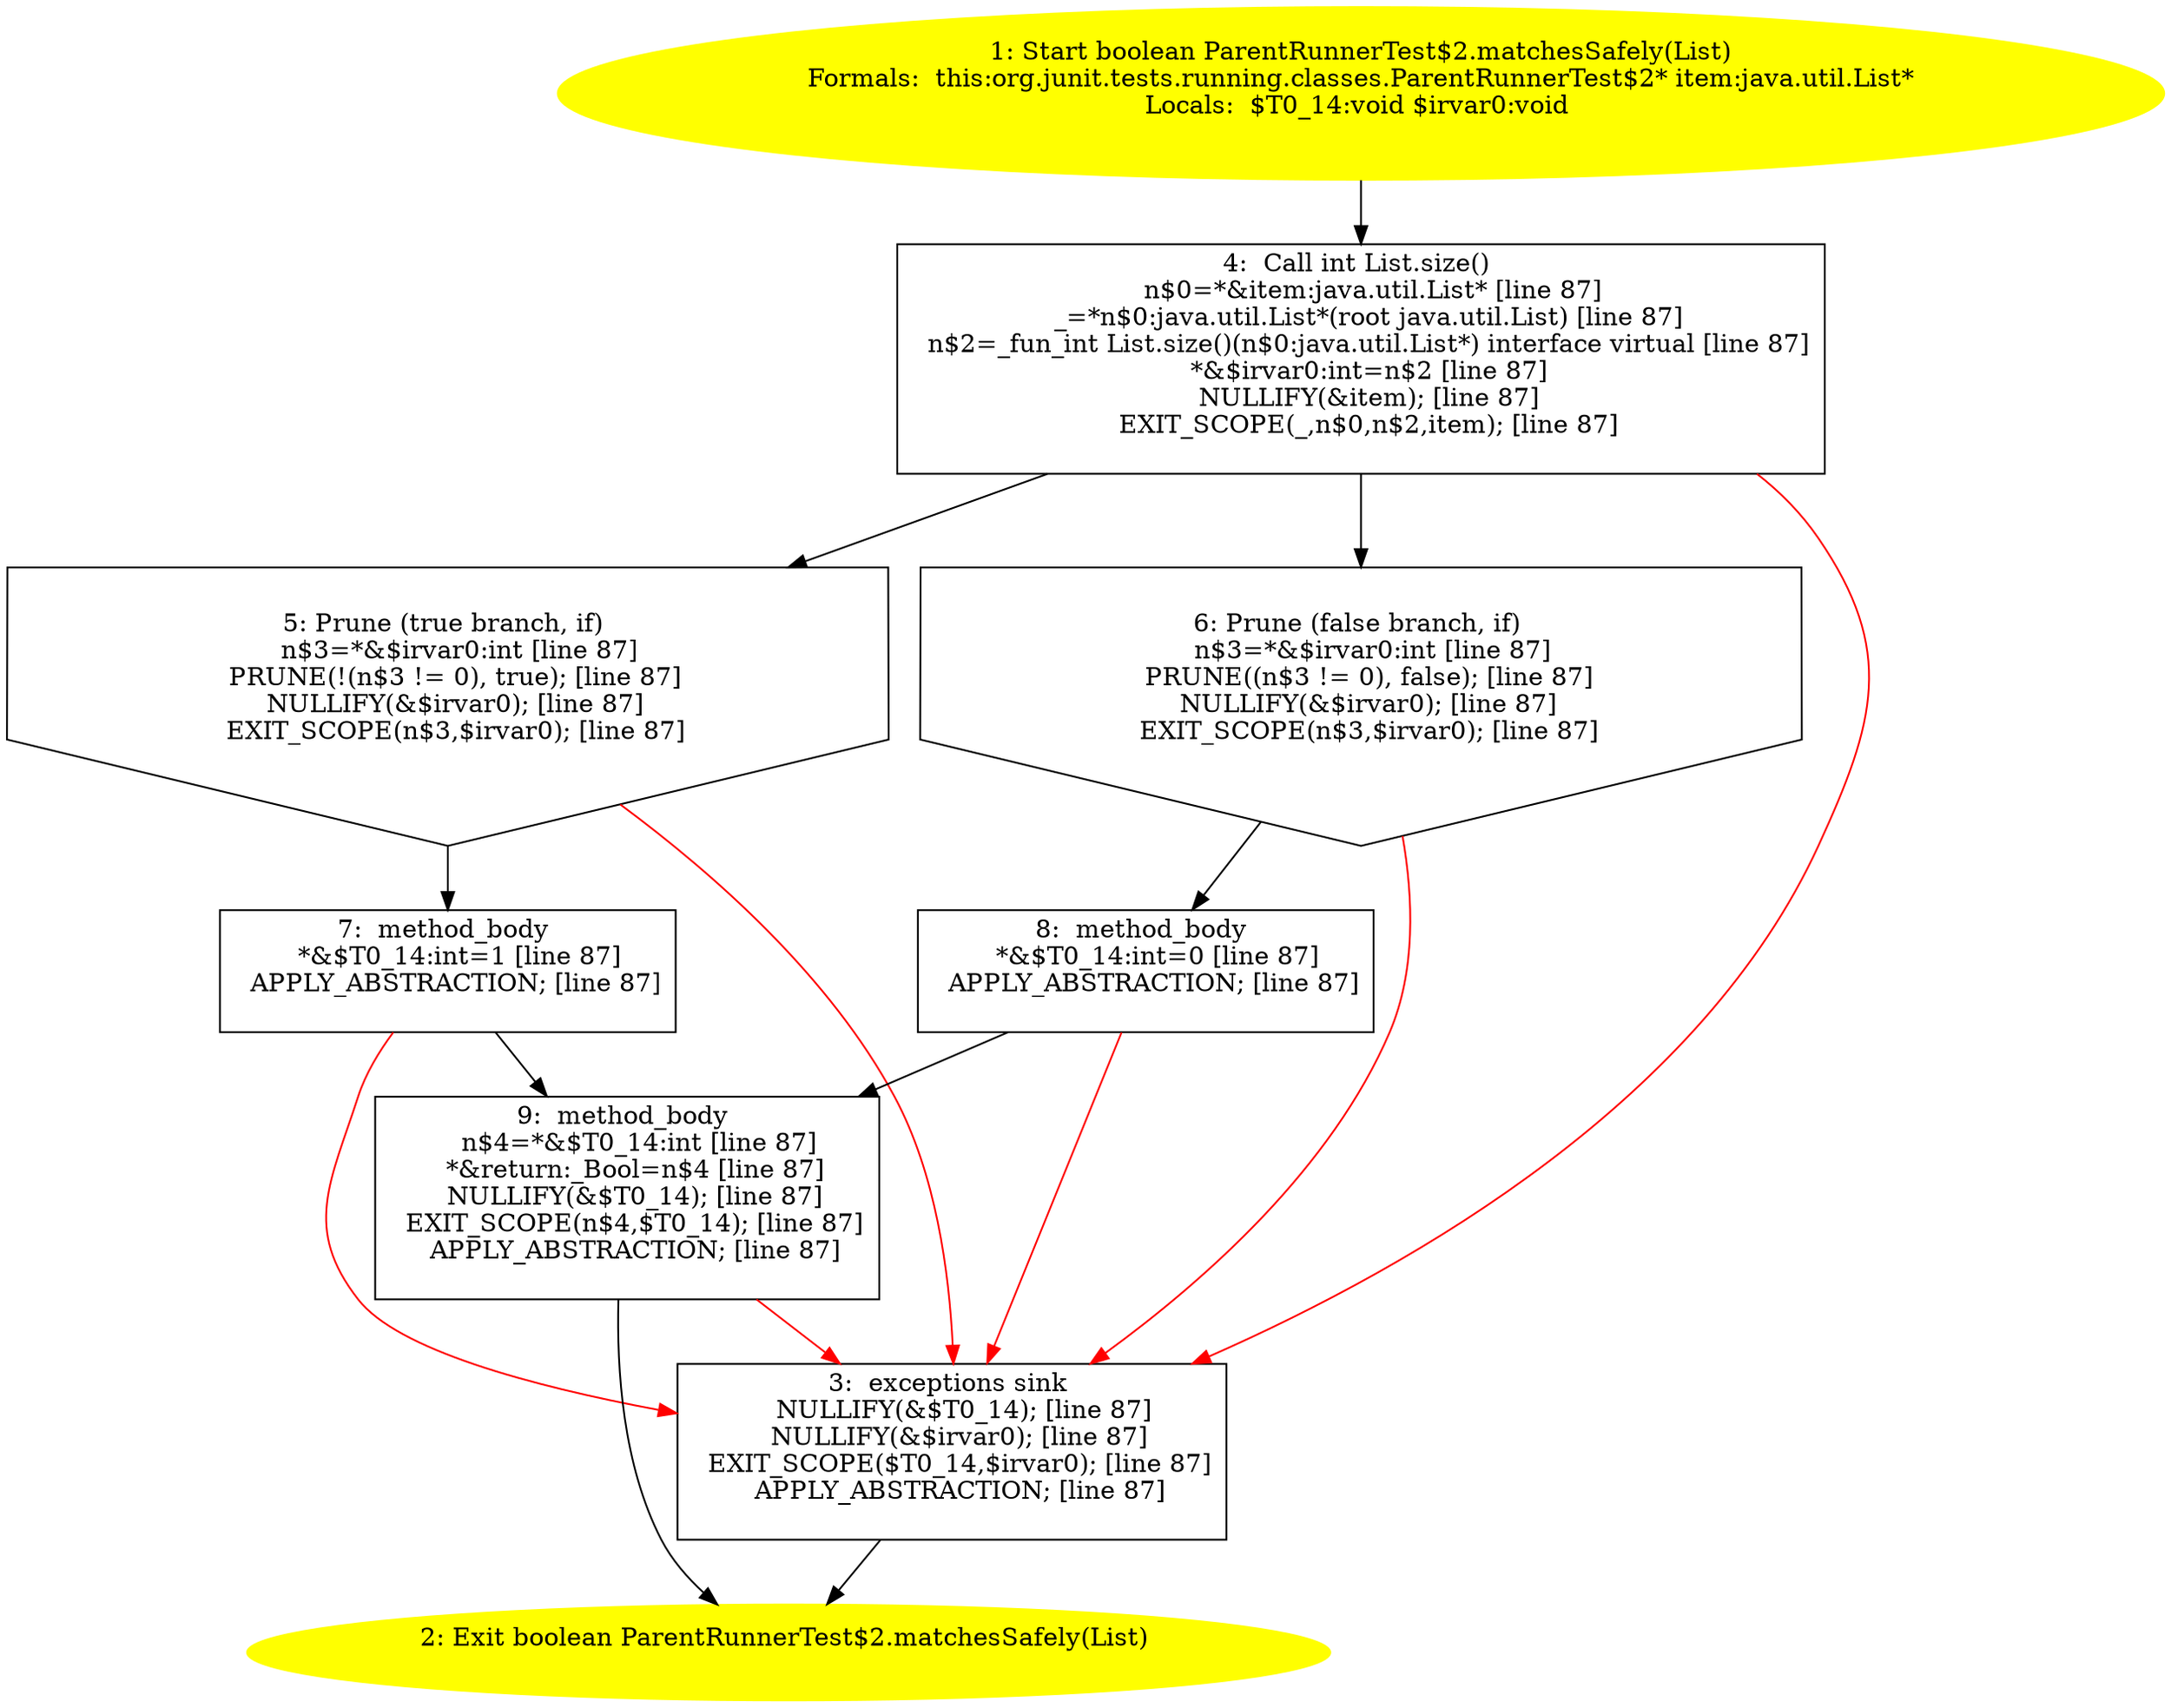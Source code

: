 /* @generated */
digraph cfg {
"org.junit.tests.running.classes.ParentRunnerTest$2.matchesSafely(java.util.List):boolean.9c254124bbe83192256aac45dc3c7188_1" [label="1: Start boolean ParentRunnerTest$2.matchesSafely(List)\nFormals:  this:org.junit.tests.running.classes.ParentRunnerTest$2* item:java.util.List*\nLocals:  $T0_14:void $irvar0:void \n  " color=yellow style=filled]
	

	 "org.junit.tests.running.classes.ParentRunnerTest$2.matchesSafely(java.util.List):boolean.9c254124bbe83192256aac45dc3c7188_1" -> "org.junit.tests.running.classes.ParentRunnerTest$2.matchesSafely(java.util.List):boolean.9c254124bbe83192256aac45dc3c7188_4" ;
"org.junit.tests.running.classes.ParentRunnerTest$2.matchesSafely(java.util.List):boolean.9c254124bbe83192256aac45dc3c7188_2" [label="2: Exit boolean ParentRunnerTest$2.matchesSafely(List) \n  " color=yellow style=filled]
	

"org.junit.tests.running.classes.ParentRunnerTest$2.matchesSafely(java.util.List):boolean.9c254124bbe83192256aac45dc3c7188_3" [label="3:  exceptions sink \n   NULLIFY(&$T0_14); [line 87]\n  NULLIFY(&$irvar0); [line 87]\n  EXIT_SCOPE($T0_14,$irvar0); [line 87]\n  APPLY_ABSTRACTION; [line 87]\n " shape="box"]
	

	 "org.junit.tests.running.classes.ParentRunnerTest$2.matchesSafely(java.util.List):boolean.9c254124bbe83192256aac45dc3c7188_3" -> "org.junit.tests.running.classes.ParentRunnerTest$2.matchesSafely(java.util.List):boolean.9c254124bbe83192256aac45dc3c7188_2" ;
"org.junit.tests.running.classes.ParentRunnerTest$2.matchesSafely(java.util.List):boolean.9c254124bbe83192256aac45dc3c7188_4" [label="4:  Call int List.size() \n   n$0=*&item:java.util.List* [line 87]\n  _=*n$0:java.util.List*(root java.util.List) [line 87]\n  n$2=_fun_int List.size()(n$0:java.util.List*) interface virtual [line 87]\n  *&$irvar0:int=n$2 [line 87]\n  NULLIFY(&item); [line 87]\n  EXIT_SCOPE(_,n$0,n$2,item); [line 87]\n " shape="box"]
	

	 "org.junit.tests.running.classes.ParentRunnerTest$2.matchesSafely(java.util.List):boolean.9c254124bbe83192256aac45dc3c7188_4" -> "org.junit.tests.running.classes.ParentRunnerTest$2.matchesSafely(java.util.List):boolean.9c254124bbe83192256aac45dc3c7188_5" ;
	 "org.junit.tests.running.classes.ParentRunnerTest$2.matchesSafely(java.util.List):boolean.9c254124bbe83192256aac45dc3c7188_4" -> "org.junit.tests.running.classes.ParentRunnerTest$2.matchesSafely(java.util.List):boolean.9c254124bbe83192256aac45dc3c7188_6" ;
	 "org.junit.tests.running.classes.ParentRunnerTest$2.matchesSafely(java.util.List):boolean.9c254124bbe83192256aac45dc3c7188_4" -> "org.junit.tests.running.classes.ParentRunnerTest$2.matchesSafely(java.util.List):boolean.9c254124bbe83192256aac45dc3c7188_3" [color="red" ];
"org.junit.tests.running.classes.ParentRunnerTest$2.matchesSafely(java.util.List):boolean.9c254124bbe83192256aac45dc3c7188_5" [label="5: Prune (true branch, if) \n   n$3=*&$irvar0:int [line 87]\n  PRUNE(!(n$3 != 0), true); [line 87]\n  NULLIFY(&$irvar0); [line 87]\n  EXIT_SCOPE(n$3,$irvar0); [line 87]\n " shape="invhouse"]
	

	 "org.junit.tests.running.classes.ParentRunnerTest$2.matchesSafely(java.util.List):boolean.9c254124bbe83192256aac45dc3c7188_5" -> "org.junit.tests.running.classes.ParentRunnerTest$2.matchesSafely(java.util.List):boolean.9c254124bbe83192256aac45dc3c7188_7" ;
	 "org.junit.tests.running.classes.ParentRunnerTest$2.matchesSafely(java.util.List):boolean.9c254124bbe83192256aac45dc3c7188_5" -> "org.junit.tests.running.classes.ParentRunnerTest$2.matchesSafely(java.util.List):boolean.9c254124bbe83192256aac45dc3c7188_3" [color="red" ];
"org.junit.tests.running.classes.ParentRunnerTest$2.matchesSafely(java.util.List):boolean.9c254124bbe83192256aac45dc3c7188_6" [label="6: Prune (false branch, if) \n   n$3=*&$irvar0:int [line 87]\n  PRUNE((n$3 != 0), false); [line 87]\n  NULLIFY(&$irvar0); [line 87]\n  EXIT_SCOPE(n$3,$irvar0); [line 87]\n " shape="invhouse"]
	

	 "org.junit.tests.running.classes.ParentRunnerTest$2.matchesSafely(java.util.List):boolean.9c254124bbe83192256aac45dc3c7188_6" -> "org.junit.tests.running.classes.ParentRunnerTest$2.matchesSafely(java.util.List):boolean.9c254124bbe83192256aac45dc3c7188_8" ;
	 "org.junit.tests.running.classes.ParentRunnerTest$2.matchesSafely(java.util.List):boolean.9c254124bbe83192256aac45dc3c7188_6" -> "org.junit.tests.running.classes.ParentRunnerTest$2.matchesSafely(java.util.List):boolean.9c254124bbe83192256aac45dc3c7188_3" [color="red" ];
"org.junit.tests.running.classes.ParentRunnerTest$2.matchesSafely(java.util.List):boolean.9c254124bbe83192256aac45dc3c7188_7" [label="7:  method_body \n   *&$T0_14:int=1 [line 87]\n  APPLY_ABSTRACTION; [line 87]\n " shape="box"]
	

	 "org.junit.tests.running.classes.ParentRunnerTest$2.matchesSafely(java.util.List):boolean.9c254124bbe83192256aac45dc3c7188_7" -> "org.junit.tests.running.classes.ParentRunnerTest$2.matchesSafely(java.util.List):boolean.9c254124bbe83192256aac45dc3c7188_9" ;
	 "org.junit.tests.running.classes.ParentRunnerTest$2.matchesSafely(java.util.List):boolean.9c254124bbe83192256aac45dc3c7188_7" -> "org.junit.tests.running.classes.ParentRunnerTest$2.matchesSafely(java.util.List):boolean.9c254124bbe83192256aac45dc3c7188_3" [color="red" ];
"org.junit.tests.running.classes.ParentRunnerTest$2.matchesSafely(java.util.List):boolean.9c254124bbe83192256aac45dc3c7188_8" [label="8:  method_body \n   *&$T0_14:int=0 [line 87]\n  APPLY_ABSTRACTION; [line 87]\n " shape="box"]
	

	 "org.junit.tests.running.classes.ParentRunnerTest$2.matchesSafely(java.util.List):boolean.9c254124bbe83192256aac45dc3c7188_8" -> "org.junit.tests.running.classes.ParentRunnerTest$2.matchesSafely(java.util.List):boolean.9c254124bbe83192256aac45dc3c7188_9" ;
	 "org.junit.tests.running.classes.ParentRunnerTest$2.matchesSafely(java.util.List):boolean.9c254124bbe83192256aac45dc3c7188_8" -> "org.junit.tests.running.classes.ParentRunnerTest$2.matchesSafely(java.util.List):boolean.9c254124bbe83192256aac45dc3c7188_3" [color="red" ];
"org.junit.tests.running.classes.ParentRunnerTest$2.matchesSafely(java.util.List):boolean.9c254124bbe83192256aac45dc3c7188_9" [label="9:  method_body \n   n$4=*&$T0_14:int [line 87]\n  *&return:_Bool=n$4 [line 87]\n  NULLIFY(&$T0_14); [line 87]\n  EXIT_SCOPE(n$4,$T0_14); [line 87]\n  APPLY_ABSTRACTION; [line 87]\n " shape="box"]
	

	 "org.junit.tests.running.classes.ParentRunnerTest$2.matchesSafely(java.util.List):boolean.9c254124bbe83192256aac45dc3c7188_9" -> "org.junit.tests.running.classes.ParentRunnerTest$2.matchesSafely(java.util.List):boolean.9c254124bbe83192256aac45dc3c7188_2" ;
	 "org.junit.tests.running.classes.ParentRunnerTest$2.matchesSafely(java.util.List):boolean.9c254124bbe83192256aac45dc3c7188_9" -> "org.junit.tests.running.classes.ParentRunnerTest$2.matchesSafely(java.util.List):boolean.9c254124bbe83192256aac45dc3c7188_3" [color="red" ];
}
